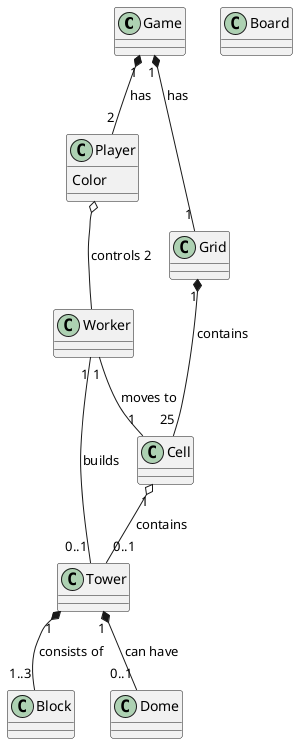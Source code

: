 
@startuml
' Abstract Entities
class Game {
}

class Player {
    Color
}

class Worker {
}

class Board {
}

class Cell {
}

class Tower {
}

class Block {
}

class Dome {
}


Game "1" *-- "2" Player : has
Game "1" *-- "1" Grid : has
Player o-- Worker : controls 2
Grid "1" *-- "25" Cell : contains

Cell "1" o-- "0..1" Tower : contains
Tower "1" *-- "1..3" Block : consists of
Tower "1" *-- "0..1" Dome : can have
Worker "1" -- "1" Cell : moves to
Worker "1" -- "0..1" Tower : builds

@enduml
